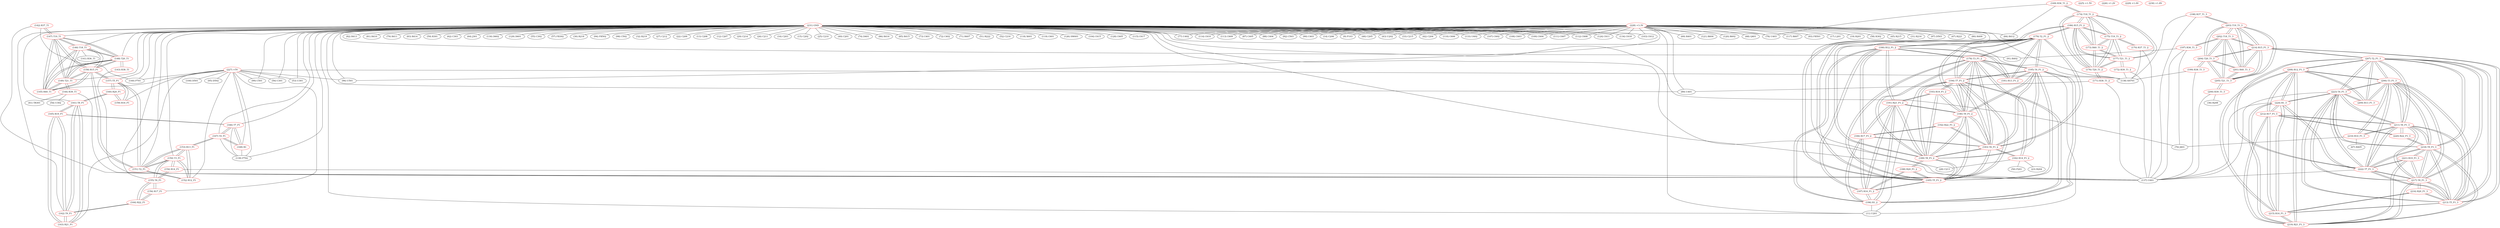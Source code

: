 graph {
	142 [label="(142) R37_T1" color=red]
	140 [label="(140) P701"]
	137 [label="(137) U601"]
	147 [label="(147) T19_T1"]
	143 [label="(143) R38_T1" color=red]
	137 [label="(137) U601"]
	148 [label="(148) T20_T1"]
	144 [label="(144) R39_T1" color=red]
	137 [label="(137) U601"]
	54 [label="(54) U302"]
	61 [label="(61) TR301"]
	149 [label="(149) T21_T1"]
	145 [label="(145) R40_T1" color=red]
	158 [label="(158) R15_P1"]
	146 [label="(146) T18_T1"]
	149 [label="(149) T21_T1"]
	148 [label="(148) T20_T1"]
	147 [label="(147) T19_T1"]
	146 [label="(146) T18_T1" color=red]
	141 [label="(141) R36_T1"]
	158 [label="(158) R15_P1"]
	149 [label="(149) T21_T1"]
	148 [label="(148) T20_T1"]
	147 [label="(147) T19_T1"]
	145 [label="(145) R40_T1"]
	147 [label="(147) T19_T1" color=red]
	142 [label="(142) R37_T1"]
	158 [label="(158) R15_P1"]
	146 [label="(146) T18_T1"]
	149 [label="(149) T21_T1"]
	148 [label="(148) T20_T1"]
	145 [label="(145) R40_T1"]
	148 [label="(148) T20_T1" color=red]
	143 [label="(143) R38_T1"]
	158 [label="(158) R15_P1"]
	146 [label="(146) T18_T1"]
	149 [label="(149) T21_T1"]
	147 [label="(147) T19_T1"]
	145 [label="(145) R40_T1"]
	149 [label="(149) T21_T1" color=red]
	144 [label="(144) R39_T1"]
	158 [label="(158) R15_P1"]
	146 [label="(146) T18_T1"]
	148 [label="(148) T20_T1"]
	147 [label="(147) T19_T1"]
	145 [label="(145) R40_T1"]
	150 [label="(150) T3_P1" color=red]
	154 [label="(154) R14_P1"]
	155 [label="(155) T6_P1"]
	153 [label="(153) R13_P1"]
	152 [label="(152) R12_P1"]
	151 [label="(151) T2_P1"]
	151 [label="(151) T2_P1" color=red]
	153 [label="(153) R13_P1"]
	150 [label="(150) T3_P1"]
	152 [label="(152) R12_P1"]
	157 [label="(157) T5_P1"]
	158 [label="(158) R15_P1"]
	152 [label="(152) R12_P1" color=red]
	153 [label="(153) R13_P1"]
	150 [label="(150) T3_P1"]
	151 [label="(151) T2_P1"]
	153 [label="(153) R13_P1" color=red]
	167 [label="(167) T4_P1"]
	150 [label="(150) T3_P1"]
	152 [label="(152) R12_P1"]
	151 [label="(151) T2_P1"]
	154 [label="(154) R14_P1" color=red]
	137 [label="(137) U601"]
	150 [label="(150) T3_P1"]
	155 [label="(155) T6_P1"]
	155 [label="(155) T6_P1" color=red]
	154 [label="(154) R14_P1"]
	150 [label="(150) T3_P1"]
	164 [label="(164) R22_P1"]
	156 [label="(156) R17_P1"]
	156 [label="(156) R17_P1" color=red]
	164 [label="(164) R22_P1"]
	155 [label="(155) T6_P1"]
	157 [label="(157) T5_P1" color=red]
	151 [label="(151) T2_P1"]
	158 [label="(158) R15_P1"]
	159 [label="(159) R16_P1"]
	160 [label="(160) R20_P1"]
	158 [label="(158) R15_P1" color=red]
	146 [label="(146) T18_T1"]
	149 [label="(149) T21_T1"]
	148 [label="(148) T20_T1"]
	147 [label="(147) T19_T1"]
	145 [label="(145) R40_T1"]
	151 [label="(151) T2_P1"]
	157 [label="(157) T5_P1"]
	159 [label="(159) R16_P1" color=red]
	157 [label="(157) T5_P1"]
	160 [label="(160) R20_P1"]
	160 [label="(160) R20_P1" color=red]
	161 [label="(161) T8_P1"]
	159 [label="(159) R16_P1"]
	157 [label="(157) T5_P1"]
	161 [label="(161) T8_P1" color=red]
	162 [label="(162) T9_P1"]
	163 [label="(163) R21_P1"]
	165 [label="(165) R19_P1"]
	160 [label="(160) R20_P1"]
	162 [label="(162) T9_P1" color=red]
	164 [label="(164) R22_P1"]
	163 [label="(163) R21_P1"]
	161 [label="(161) T8_P1"]
	165 [label="(165) R19_P1"]
	163 [label="(163) R21_P1" color=red]
	162 [label="(162) T9_P1"]
	161 [label="(161) T8_P1"]
	165 [label="(165) R19_P1"]
	164 [label="(164) R22_P1" color=red]
	162 [label="(162) T9_P1"]
	155 [label="(155) T6_P1"]
	156 [label="(156) R17_P1"]
	165 [label="(165) R19_P1" color=red]
	162 [label="(162) T9_P1"]
	163 [label="(163) R21_P1"]
	161 [label="(161) T8_P1"]
	166 [label="(166) T7_P1"]
	166 [label="(166) T7_P1" color=red]
	168 [label="(168) R1"]
	167 [label="(167) T4_P1"]
	139 [label="(139) P702"]
	165 [label="(165) R19_P1"]
	167 [label="(167) T4_P1" color=red]
	153 [label="(153) R13_P1"]
	168 [label="(168) R1"]
	166 [label="(166) T7_P1"]
	139 [label="(139) P702"]
	168 [label="(168) R1" color=red]
	167 [label="(167) T4_P1"]
	166 [label="(166) T7_P1"]
	139 [label="(139) P702"]
	169 [label="(169) R36_T1_2" color=red]
	84 [label="(84) R412"]
	78 [label="(78) U403"]
	174 [label="(174) T18_T1_2"]
	170 [label="(170) R37_T1_2" color=red]
	137 [label="(137) U601"]
	138 [label="(138) SH701"]
	175 [label="(175) T19_T1_2"]
	171 [label="(171) R38_T1_2" color=red]
	89 [label="(89) U401"]
	137 [label="(137) U601"]
	176 [label="(176) T20_T1_2"]
	172 [label="(172) R39_T1_2" color=red]
	137 [label="(137) U601"]
	138 [label="(138) SH701"]
	177 [label="(177) T21_T1_2"]
	173 [label="(173) R40_T1_2" color=red]
	186 [label="(186) R15_P1_2"]
	174 [label="(174) T18_T1_2"]
	177 [label="(177) T21_T1_2"]
	176 [label="(176) T20_T1_2"]
	175 [label="(175) T19_T1_2"]
	174 [label="(174) T18_T1_2" color=red]
	176 [label="(176) T20_T1_2"]
	175 [label="(175) T19_T1_2"]
	177 [label="(177) T21_T1_2"]
	169 [label="(169) R36_T1_2"]
	186 [label="(186) R15_P1_2"]
	173 [label="(173) R40_T1_2"]
	175 [label="(175) T19_T1_2" color=red]
	176 [label="(176) T20_T1_2"]
	174 [label="(174) T18_T1_2"]
	177 [label="(177) T21_T1_2"]
	170 [label="(170) R37_T1_2"]
	186 [label="(186) R15_P1_2"]
	173 [label="(173) R40_T1_2"]
	176 [label="(176) T20_T1_2" color=red]
	175 [label="(175) T19_T1_2"]
	174 [label="(174) T18_T1_2"]
	177 [label="(177) T21_T1_2"]
	171 [label="(171) R38_T1_2"]
	186 [label="(186) R15_P1_2"]
	173 [label="(173) R40_T1_2"]
	177 [label="(177) T21_T1_2" color=red]
	176 [label="(176) T20_T1_2"]
	175 [label="(175) T19_T1_2"]
	174 [label="(174) T18_T1_2"]
	172 [label="(172) R39_T1_2"]
	186 [label="(186) R15_P1_2"]
	173 [label="(173) R40_T1_2"]
	178 [label="(178) T3_P1_2" color=red]
	195 [label="(195) T4_P1_2"]
	194 [label="(194) T7_P1_2"]
	185 [label="(185) T5_P1_2"]
	190 [label="(190) T9_P1_2"]
	189 [label="(189) T8_P1_2"]
	183 [label="(183) T6_P1_2"]
	179 [label="(179) T2_P1_2"]
	182 [label="(182) R14_P1_2"]
	181 [label="(181) R13_P1_2"]
	180 [label="(180) R12_P1_2"]
	179 [label="(179) T2_P1_2" color=red]
	178 [label="(178) T3_P1_2"]
	195 [label="(195) T4_P1_2"]
	194 [label="(194) T7_P1_2"]
	185 [label="(185) T5_P1_2"]
	190 [label="(190) T9_P1_2"]
	189 [label="(189) T8_P1_2"]
	183 [label="(183) T6_P1_2"]
	181 [label="(181) R13_P1_2"]
	180 [label="(180) R12_P1_2"]
	186 [label="(186) R15_P1_2"]
	180 [label="(180) R12_P1_2" color=red]
	191 [label="(191) R21_P1_2"]
	187 [label="(187) R16_P1_2"]
	184 [label="(184) R17_P1_2"]
	196 [label="(196) R1_2"]
	181 [label="(181) R13_P1_2"]
	178 [label="(178) T3_P1_2"]
	179 [label="(179) T2_P1_2"]
	181 [label="(181) R13_P1_2" color=red]
	195 [label="(195) T4_P1_2"]
	178 [label="(178) T3_P1_2"]
	180 [label="(180) R12_P1_2"]
	179 [label="(179) T2_P1_2"]
	182 [label="(182) R14_P1_2" color=red]
	50 [label="(50) P201"]
	28 [label="(28) C213"]
	23 [label="(23) R204"]
	178 [label="(178) T3_P1_2"]
	183 [label="(183) T6_P1_2"]
	183 [label="(183) T6_P1_2" color=red]
	178 [label="(178) T3_P1_2"]
	195 [label="(195) T4_P1_2"]
	194 [label="(194) T7_P1_2"]
	185 [label="(185) T5_P1_2"]
	190 [label="(190) T9_P1_2"]
	189 [label="(189) T8_P1_2"]
	179 [label="(179) T2_P1_2"]
	182 [label="(182) R14_P1_2"]
	192 [label="(192) R22_P1_2"]
	184 [label="(184) R17_P1_2"]
	184 [label="(184) R17_P1_2" color=red]
	191 [label="(191) R21_P1_2"]
	187 [label="(187) R16_P1_2"]
	180 [label="(180) R12_P1_2"]
	196 [label="(196) R1_2"]
	192 [label="(192) R22_P1_2"]
	183 [label="(183) T6_P1_2"]
	185 [label="(185) T5_P1_2" color=red]
	178 [label="(178) T3_P1_2"]
	195 [label="(195) T4_P1_2"]
	194 [label="(194) T7_P1_2"]
	190 [label="(190) T9_P1_2"]
	189 [label="(189) T8_P1_2"]
	183 [label="(183) T6_P1_2"]
	179 [label="(179) T2_P1_2"]
	186 [label="(186) R15_P1_2"]
	187 [label="(187) R16_P1_2"]
	188 [label="(188) R20_P1_2"]
	186 [label="(186) R15_P1_2" color=red]
	174 [label="(174) T18_T1_2"]
	177 [label="(177) T21_T1_2"]
	176 [label="(176) T20_T1_2"]
	175 [label="(175) T19_T1_2"]
	173 [label="(173) R40_T1_2"]
	179 [label="(179) T2_P1_2"]
	185 [label="(185) T5_P1_2"]
	187 [label="(187) R16_P1_2" color=red]
	191 [label="(191) R21_P1_2"]
	180 [label="(180) R12_P1_2"]
	184 [label="(184) R17_P1_2"]
	196 [label="(196) R1_2"]
	185 [label="(185) T5_P1_2"]
	188 [label="(188) R20_P1_2"]
	188 [label="(188) R20_P1_2" color=red]
	189 [label="(189) T8_P1_2"]
	187 [label="(187) R16_P1_2"]
	185 [label="(185) T5_P1_2"]
	189 [label="(189) T8_P1_2" color=red]
	178 [label="(178) T3_P1_2"]
	195 [label="(195) T4_P1_2"]
	194 [label="(194) T7_P1_2"]
	185 [label="(185) T5_P1_2"]
	190 [label="(190) T9_P1_2"]
	183 [label="(183) T6_P1_2"]
	179 [label="(179) T2_P1_2"]
	191 [label="(191) R21_P1_2"]
	193 [label="(193) R19_P1_2"]
	188 [label="(188) R20_P1_2"]
	190 [label="(190) T9_P1_2" color=red]
	192 [label="(192) R22_P1_2"]
	178 [label="(178) T3_P1_2"]
	195 [label="(195) T4_P1_2"]
	194 [label="(194) T7_P1_2"]
	185 [label="(185) T5_P1_2"]
	189 [label="(189) T8_P1_2"]
	183 [label="(183) T6_P1_2"]
	179 [label="(179) T2_P1_2"]
	191 [label="(191) R21_P1_2"]
	193 [label="(193) R19_P1_2"]
	191 [label="(191) R21_P1_2" color=red]
	187 [label="(187) R16_P1_2"]
	180 [label="(180) R12_P1_2"]
	184 [label="(184) R17_P1_2"]
	196 [label="(196) R1_2"]
	190 [label="(190) T9_P1_2"]
	189 [label="(189) T8_P1_2"]
	193 [label="(193) R19_P1_2"]
	192 [label="(192) R22_P1_2" color=red]
	190 [label="(190) T9_P1_2"]
	183 [label="(183) T6_P1_2"]
	184 [label="(184) R17_P1_2"]
	193 [label="(193) R19_P1_2" color=red]
	190 [label="(190) T9_P1_2"]
	191 [label="(191) R21_P1_2"]
	189 [label="(189) T8_P1_2"]
	194 [label="(194) T7_P1_2"]
	194 [label="(194) T7_P1_2" color=red]
	178 [label="(178) T3_P1_2"]
	195 [label="(195) T4_P1_2"]
	185 [label="(185) T5_P1_2"]
	190 [label="(190) T9_P1_2"]
	189 [label="(189) T8_P1_2"]
	183 [label="(183) T6_P1_2"]
	179 [label="(179) T2_P1_2"]
	196 [label="(196) R1_2"]
	11 [label="(11) U201"]
	193 [label="(193) R19_P1_2"]
	195 [label="(195) T4_P1_2" color=red]
	178 [label="(178) T3_P1_2"]
	194 [label="(194) T7_P1_2"]
	185 [label="(185) T5_P1_2"]
	190 [label="(190) T9_P1_2"]
	189 [label="(189) T8_P1_2"]
	183 [label="(183) T6_P1_2"]
	179 [label="(179) T2_P1_2"]
	181 [label="(181) R13_P1_2"]
	196 [label="(196) R1_2"]
	11 [label="(11) U201"]
	196 [label="(196) R1_2" color=red]
	195 [label="(195) T4_P1_2"]
	194 [label="(194) T7_P1_2"]
	11 [label="(11) U201"]
	191 [label="(191) R21_P1_2"]
	187 [label="(187) R16_P1_2"]
	180 [label="(180) R12_P1_2"]
	184 [label="(184) R17_P1_2"]
	197 [label="(197) R36_T1_3" color=red]
	76 [label="(76) J401"]
	137 [label="(137) U601"]
	91 [label="(91) R402"]
	202 [label="(202) T18_T1_3"]
	198 [label="(198) R37_T1_3" color=red]
	137 [label="(137) U601"]
	138 [label="(138) SH701"]
	203 [label="(203) T19_T1_3"]
	199 [label="(199) R38_T1_3" color=red]
	137 [label="(137) U601"]
	138 [label="(138) SH701"]
	204 [label="(204) T20_T1_3"]
	200 [label="(200) R39_T1_3" color=red]
	36 [label="(36) R208"]
	137 [label="(137) U601"]
	205 [label="(205) T21_T1_3"]
	201 [label="(201) R40_T1_3" color=red]
	214 [label="(214) R15_P1_3"]
	202 [label="(202) T18_T1_3"]
	205 [label="(205) T21_T1_3"]
	204 [label="(204) T20_T1_3"]
	203 [label="(203) T19_T1_3"]
	202 [label="(202) T18_T1_3" color=red]
	204 [label="(204) T20_T1_3"]
	203 [label="(203) T19_T1_3"]
	205 [label="(205) T21_T1_3"]
	197 [label="(197) R36_T1_3"]
	214 [label="(214) R15_P1_3"]
	201 [label="(201) R40_T1_3"]
	203 [label="(203) T19_T1_3" color=red]
	204 [label="(204) T20_T1_3"]
	202 [label="(202) T18_T1_3"]
	205 [label="(205) T21_T1_3"]
	198 [label="(198) R37_T1_3"]
	214 [label="(214) R15_P1_3"]
	201 [label="(201) R40_T1_3"]
	204 [label="(204) T20_T1_3" color=red]
	203 [label="(203) T19_T1_3"]
	202 [label="(202) T18_T1_3"]
	205 [label="(205) T21_T1_3"]
	199 [label="(199) R38_T1_3"]
	214 [label="(214) R15_P1_3"]
	201 [label="(201) R40_T1_3"]
	205 [label="(205) T21_T1_3" color=red]
	204 [label="(204) T20_T1_3"]
	203 [label="(203) T19_T1_3"]
	202 [label="(202) T18_T1_3"]
	200 [label="(200) R39_T1_3"]
	214 [label="(214) R15_P1_3"]
	201 [label="(201) R40_T1_3"]
	206 [label="(206) T3_P1_3" color=red]
	223 [label="(223) T4_P1_3"]
	222 [label="(222) T7_P1_3"]
	213 [label="(213) T5_P1_3"]
	218 [label="(218) T9_P1_3"]
	217 [label="(217) T8_P1_3"]
	211 [label="(211) T6_P1_3"]
	207 [label="(207) T2_P1_3"]
	210 [label="(210) R14_P1_3"]
	209 [label="(209) R13_P1_3"]
	208 [label="(208) R12_P1_3"]
	207 [label="(207) T2_P1_3" color=red]
	206 [label="(206) T3_P1_3"]
	223 [label="(223) T4_P1_3"]
	222 [label="(222) T7_P1_3"]
	213 [label="(213) T5_P1_3"]
	218 [label="(218) T9_P1_3"]
	217 [label="(217) T8_P1_3"]
	211 [label="(211) T6_P1_3"]
	209 [label="(209) R13_P1_3"]
	208 [label="(208) R12_P1_3"]
	214 [label="(214) R15_P1_3"]
	208 [label="(208) R12_P1_3" color=red]
	219 [label="(219) R21_P1_3"]
	215 [label="(215) R16_P1_3"]
	212 [label="(212) R17_P1_3"]
	224 [label="(224) R1_3"]
	209 [label="(209) R13_P1_3"]
	206 [label="(206) T3_P1_3"]
	207 [label="(207) T2_P1_3"]
	209 [label="(209) R13_P1_3" color=red]
	223 [label="(223) T4_P1_3"]
	206 [label="(206) T3_P1_3"]
	208 [label="(208) R12_P1_3"]
	207 [label="(207) T2_P1_3"]
	210 [label="(210) R14_P1_3" color=red]
	76 [label="(76) J401"]
	67 [label="(67) R405"]
	206 [label="(206) T3_P1_3"]
	211 [label="(211) T6_P1_3"]
	211 [label="(211) T6_P1_3" color=red]
	206 [label="(206) T3_P1_3"]
	223 [label="(223) T4_P1_3"]
	222 [label="(222) T7_P1_3"]
	213 [label="(213) T5_P1_3"]
	218 [label="(218) T9_P1_3"]
	217 [label="(217) T8_P1_3"]
	207 [label="(207) T2_P1_3"]
	210 [label="(210) R14_P1_3"]
	220 [label="(220) R22_P1_3"]
	212 [label="(212) R17_P1_3"]
	212 [label="(212) R17_P1_3" color=red]
	219 [label="(219) R21_P1_3"]
	215 [label="(215) R16_P1_3"]
	208 [label="(208) R12_P1_3"]
	224 [label="(224) R1_3"]
	220 [label="(220) R22_P1_3"]
	211 [label="(211) T6_P1_3"]
	213 [label="(213) T5_P1_3" color=red]
	206 [label="(206) T3_P1_3"]
	223 [label="(223) T4_P1_3"]
	222 [label="(222) T7_P1_3"]
	218 [label="(218) T9_P1_3"]
	217 [label="(217) T8_P1_3"]
	211 [label="(211) T6_P1_3"]
	207 [label="(207) T2_P1_3"]
	214 [label="(214) R15_P1_3"]
	215 [label="(215) R16_P1_3"]
	216 [label="(216) R20_P1_3"]
	214 [label="(214) R15_P1_3" color=red]
	202 [label="(202) T18_T1_3"]
	205 [label="(205) T21_T1_3"]
	204 [label="(204) T20_T1_3"]
	203 [label="(203) T19_T1_3"]
	201 [label="(201) R40_T1_3"]
	207 [label="(207) T2_P1_3"]
	213 [label="(213) T5_P1_3"]
	215 [label="(215) R16_P1_3" color=red]
	219 [label="(219) R21_P1_3"]
	208 [label="(208) R12_P1_3"]
	212 [label="(212) R17_P1_3"]
	224 [label="(224) R1_3"]
	213 [label="(213) T5_P1_3"]
	216 [label="(216) R20_P1_3"]
	216 [label="(216) R20_P1_3" color=red]
	217 [label="(217) T8_P1_3"]
	215 [label="(215) R16_P1_3"]
	213 [label="(213) T5_P1_3"]
	217 [label="(217) T8_P1_3" color=red]
	206 [label="(206) T3_P1_3"]
	223 [label="(223) T4_P1_3"]
	222 [label="(222) T7_P1_3"]
	213 [label="(213) T5_P1_3"]
	218 [label="(218) T9_P1_3"]
	211 [label="(211) T6_P1_3"]
	207 [label="(207) T2_P1_3"]
	219 [label="(219) R21_P1_3"]
	221 [label="(221) R19_P1_3"]
	216 [label="(216) R20_P1_3"]
	218 [label="(218) T9_P1_3" color=red]
	220 [label="(220) R22_P1_3"]
	206 [label="(206) T3_P1_3"]
	223 [label="(223) T4_P1_3"]
	222 [label="(222) T7_P1_3"]
	213 [label="(213) T5_P1_3"]
	217 [label="(217) T8_P1_3"]
	211 [label="(211) T6_P1_3"]
	207 [label="(207) T2_P1_3"]
	219 [label="(219) R21_P1_3"]
	221 [label="(221) R19_P1_3"]
	219 [label="(219) R21_P1_3" color=red]
	215 [label="(215) R16_P1_3"]
	208 [label="(208) R12_P1_3"]
	212 [label="(212) R17_P1_3"]
	224 [label="(224) R1_3"]
	218 [label="(218) T9_P1_3"]
	217 [label="(217) T8_P1_3"]
	221 [label="(221) R19_P1_3"]
	220 [label="(220) R22_P1_3" color=red]
	218 [label="(218) T9_P1_3"]
	211 [label="(211) T6_P1_3"]
	212 [label="(212) R17_P1_3"]
	221 [label="(221) R19_P1_3" color=red]
	218 [label="(218) T9_P1_3"]
	219 [label="(219) R21_P1_3"]
	217 [label="(217) T8_P1_3"]
	222 [label="(222) T7_P1_3"]
	222 [label="(222) T7_P1_3" color=red]
	206 [label="(206) T3_P1_3"]
	223 [label="(223) T4_P1_3"]
	213 [label="(213) T5_P1_3"]
	218 [label="(218) T9_P1_3"]
	217 [label="(217) T8_P1_3"]
	211 [label="(211) T6_P1_3"]
	207 [label="(207) T2_P1_3"]
	224 [label="(224) R1_3"]
	137 [label="(137) U601"]
	221 [label="(221) R19_P1_3"]
	223 [label="(223) T4_P1_3" color=red]
	206 [label="(206) T3_P1_3"]
	222 [label="(222) T7_P1_3"]
	213 [label="(213) T5_P1_3"]
	218 [label="(218) T9_P1_3"]
	217 [label="(217) T8_P1_3"]
	211 [label="(211) T6_P1_3"]
	207 [label="(207) T2_P1_3"]
	209 [label="(209) R13_P1_3"]
	224 [label="(224) R1_3"]
	137 [label="(137) U601"]
	224 [label="(224) R1_3" color=red]
	223 [label="(223) T4_P1_3"]
	222 [label="(222) T7_P1_3"]
	137 [label="(137) U601"]
	219 [label="(219) R21_P1_3"]
	215 [label="(215) R16_P1_3"]
	208 [label="(208) R12_P1_3"]
	212 [label="(212) R17_P1_3"]
	225 [label="(225) +1.5V" color=red]
	226 [label="(226) +1.2V" color=red]
	227 [label="(227) +5V" color=red]
	140 [label="(140) P701"]
	139 [label="(139) P702"]
	99 [label="(99) C501"]
	100 [label="(100) D501"]
	96 [label="(96) U501"]
	95 [label="(95) D502"]
	138 [label="(138) SH701"]
	56 [label="(56) C301"]
	53 [label="(53) U301"]
	145 [label="(145) R40_T1"]
	163 [label="(163) R21_P1"]
	159 [label="(159) R16_P1"]
	152 [label="(152) R12_P1"]
	156 [label="(156) R17_P1"]
	168 [label="(168) R1"]
	228 [label="(228) +3.3V" color=red]
	96 [label="(96) U501"]
	69 [label="(69) R401"]
	103 [label="(103) C612"]
	77 [label="(77) U402"]
	121 [label="(121) R604"]
	120 [label="(120) R602"]
	68 [label="(68) Q401"]
	117 [label="(117) R607"]
	114 [label="(114) C610"]
	113 [label="(113) C609"]
	87 [label="(87) C405"]
	88 [label="(88) C404"]
	78 [label="(78) U403"]
	92 [label="(92) C503"]
	93 [label="(93) FB501"]
	89 [label="(89) U401"]
	90 [label="(90) C403"]
	11 [label="(11) U201"]
	14 [label="(14) C206"]
	17 [label="(17) L201"]
	19 [label="(19) R201"]
	9 [label="(9) P103"]
	138 [label="(138) SH701"]
	58 [label="(58) R302"]
	48 [label="(48) C205"]
	43 [label="(43) U202"]
	45 [label="(45) R215"]
	31 [label="(31) R216"]
	33 [label="(33) C215"]
	97 [label="(97) D503"]
	42 [label="(42) C204"]
	47 [label="(47) R221"]
	110 [label="(110) C606"]
	133 [label="(133) U602"]
	107 [label="(107) C602"]
	108 [label="(108) C603"]
	109 [label="(109) C604"]
	137 [label="(137) U601"]
	111 [label="(111) C607"]
	112 [label="(112) C608"]
	124 [label="(124) C611"]
	80 [label="(80) R409"]
	134 [label="(134) C618"]
	84 [label="(84) R412"]
	229 [label="(229) +1.0V" color=red]
	230 [label="(230) +1.8V" color=red]
	231 [label="(231) GND" color=red]
	82 [label="(82) R413"]
	81 [label="(81) R410"]
	79 [label="(79) R411"]
	78 [label="(78) U403"]
	138 [label="(138) SH701"]
	83 [label="(83) R414"]
	59 [label="(59) R301"]
	62 [label="(62) C303"]
	137 [label="(137) U601"]
	64 [label="(64) J301"]
	130 [label="(130) D602"]
	129 [label="(129) D601"]
	55 [label="(55) C302"]
	139 [label="(139) P702"]
	56 [label="(56) C301"]
	57 [label="(57) FB302"]
	53 [label="(53) U301"]
	134 [label="(134) C618"]
	133 [label="(133) U602"]
	30 [label="(30) R218"]
	140 [label="(140) P701"]
	96 [label="(96) U501"]
	94 [label="(94) FB502"]
	98 [label="(98) C502"]
	33 [label="(33) C215"]
	32 [label="(32) R219"]
	27 [label="(27) C212"]
	22 [label="(22) C209"]
	11 [label="(11) U201"]
	14 [label="(14) C206"]
	13 [label="(13) C208"]
	12 [label="(12) C207"]
	28 [label="(28) C213"]
	29 [label="(29) C214"]
	43 [label="(43) U202"]
	42 [label="(42) C204"]
	26 [label="(26) C211"]
	16 [label="(16) C203"]
	15 [label="(15) C202"]
	25 [label="(25) C210"]
	77 [label="(77) U402"]
	76 [label="(76) J401"]
	48 [label="(48) C205"]
	49 [label="(49) C201"]
	74 [label="(74) D401"]
	87 [label="(87) C405"]
	86 [label="(86) R416"]
	85 [label="(85) R415"]
	73 [label="(73) C401"]
	72 [label="(72) C402"]
	71 [label="(71) R407"]
	92 [label="(92) C503"]
	99 [label="(99) C501"]
	51 [label="(51) R222"]
	52 [label="(52) C216"]
	91 [label="(91) R402"]
	90 [label="(90) C403"]
	89 [label="(89) U401"]
	88 [label="(88) C404"]
	111 [label="(111) C607"]
	110 [label="(110) C606"]
	107 [label="(107) C602"]
	103 [label="(103) C612"]
	118 [label="(118) X601"]
	124 [label="(124) C611"]
	119 [label="(119) C601"]
	126 [label="(126) SW601"]
	109 [label="(109) C604"]
	108 [label="(108) C603"]
	104 [label="(104) C615"]
	128 [label="(128) C605"]
	9 [label="(9) P103"]
	115 [label="(115) C617"]
	114 [label="(114) C610"]
	112 [label="(112) C608"]
	113 [label="(113) C609"]
	148 [label="(148) T20_T1"]
	147 [label="(147) T19_T1"]
	146 [label="(146) T18_T1"]
	149 [label="(149) T21_T1"]
	150 [label="(150) T3_P1"]
	167 [label="(167) T4_P1"]
	166 [label="(166) T7_P1"]
	157 [label="(157) T5_P1"]
	162 [label="(162) T9_P1"]
	161 [label="(161) T8_P1"]
	155 [label="(155) T6_P1"]
	151 [label="(151) T2_P1"]
	142 -- 140
	142 -- 137
	142 -- 147
	143 -- 137
	143 -- 148
	144 -- 137
	144 -- 54
	144 -- 61
	144 -- 149
	145 -- 158
	145 -- 146
	145 -- 149
	145 -- 148
	145 -- 147
	146 -- 141
	146 -- 158
	146 -- 149
	146 -- 148
	146 -- 147
	146 -- 145
	147 -- 142
	147 -- 158
	147 -- 146
	147 -- 149
	147 -- 148
	147 -- 145
	148 -- 143
	148 -- 158
	148 -- 146
	148 -- 149
	148 -- 147
	148 -- 145
	149 -- 144
	149 -- 158
	149 -- 146
	149 -- 148
	149 -- 147
	149 -- 145
	150 -- 154
	150 -- 155
	150 -- 153
	150 -- 152
	150 -- 151
	151 -- 153
	151 -- 150
	151 -- 152
	151 -- 157
	151 -- 158
	152 -- 153
	152 -- 150
	152 -- 151
	153 -- 167
	153 -- 150
	153 -- 152
	153 -- 151
	154 -- 137
	154 -- 150
	154 -- 155
	155 -- 154
	155 -- 150
	155 -- 164
	155 -- 156
	156 -- 164
	156 -- 155
	157 -- 151
	157 -- 158
	157 -- 159
	157 -- 160
	158 -- 146
	158 -- 149
	158 -- 148
	158 -- 147
	158 -- 145
	158 -- 151
	158 -- 157
	159 -- 157
	159 -- 160
	160 -- 161
	160 -- 159
	160 -- 157
	161 -- 162
	161 -- 163
	161 -- 165
	161 -- 160
	162 -- 164
	162 -- 163
	162 -- 161
	162 -- 165
	163 -- 162
	163 -- 161
	163 -- 165
	164 -- 162
	164 -- 155
	164 -- 156
	165 -- 162
	165 -- 163
	165 -- 161
	165 -- 166
	166 -- 168
	166 -- 167
	166 -- 139
	166 -- 165
	167 -- 153
	167 -- 168
	167 -- 166
	167 -- 139
	168 -- 167
	168 -- 166
	168 -- 139
	169 -- 84
	169 -- 78
	169 -- 174
	170 -- 137
	170 -- 138
	170 -- 175
	171 -- 89
	171 -- 137
	171 -- 176
	172 -- 137
	172 -- 138
	172 -- 177
	173 -- 186
	173 -- 174
	173 -- 177
	173 -- 176
	173 -- 175
	174 -- 176
	174 -- 175
	174 -- 177
	174 -- 169
	174 -- 186
	174 -- 173
	175 -- 176
	175 -- 174
	175 -- 177
	175 -- 170
	175 -- 186
	175 -- 173
	176 -- 175
	176 -- 174
	176 -- 177
	176 -- 171
	176 -- 186
	176 -- 173
	177 -- 176
	177 -- 175
	177 -- 174
	177 -- 172
	177 -- 186
	177 -- 173
	178 -- 195
	178 -- 194
	178 -- 185
	178 -- 190
	178 -- 189
	178 -- 183
	178 -- 179
	178 -- 182
	178 -- 181
	178 -- 180
	179 -- 178
	179 -- 195
	179 -- 194
	179 -- 185
	179 -- 190
	179 -- 189
	179 -- 183
	179 -- 181
	179 -- 180
	179 -- 186
	180 -- 191
	180 -- 187
	180 -- 184
	180 -- 196
	180 -- 181
	180 -- 178
	180 -- 179
	181 -- 195
	181 -- 178
	181 -- 180
	181 -- 179
	182 -- 50
	182 -- 28
	182 -- 23
	182 -- 178
	182 -- 183
	183 -- 178
	183 -- 195
	183 -- 194
	183 -- 185
	183 -- 190
	183 -- 189
	183 -- 179
	183 -- 182
	183 -- 192
	183 -- 184
	184 -- 191
	184 -- 187
	184 -- 180
	184 -- 196
	184 -- 192
	184 -- 183
	185 -- 178
	185 -- 195
	185 -- 194
	185 -- 190
	185 -- 189
	185 -- 183
	185 -- 179
	185 -- 186
	185 -- 187
	185 -- 188
	186 -- 174
	186 -- 177
	186 -- 176
	186 -- 175
	186 -- 173
	186 -- 179
	186 -- 185
	187 -- 191
	187 -- 180
	187 -- 184
	187 -- 196
	187 -- 185
	187 -- 188
	188 -- 189
	188 -- 187
	188 -- 185
	189 -- 178
	189 -- 195
	189 -- 194
	189 -- 185
	189 -- 190
	189 -- 183
	189 -- 179
	189 -- 191
	189 -- 193
	189 -- 188
	190 -- 192
	190 -- 178
	190 -- 195
	190 -- 194
	190 -- 185
	190 -- 189
	190 -- 183
	190 -- 179
	190 -- 191
	190 -- 193
	191 -- 187
	191 -- 180
	191 -- 184
	191 -- 196
	191 -- 190
	191 -- 189
	191 -- 193
	192 -- 190
	192 -- 183
	192 -- 184
	193 -- 190
	193 -- 191
	193 -- 189
	193 -- 194
	194 -- 178
	194 -- 195
	194 -- 185
	194 -- 190
	194 -- 189
	194 -- 183
	194 -- 179
	194 -- 196
	194 -- 11
	194 -- 193
	195 -- 178
	195 -- 194
	195 -- 185
	195 -- 190
	195 -- 189
	195 -- 183
	195 -- 179
	195 -- 181
	195 -- 196
	195 -- 11
	196 -- 195
	196 -- 194
	196 -- 11
	196 -- 191
	196 -- 187
	196 -- 180
	196 -- 184
	197 -- 76
	197 -- 137
	197 -- 91
	197 -- 202
	198 -- 137
	198 -- 138
	198 -- 203
	199 -- 137
	199 -- 138
	199 -- 204
	200 -- 36
	200 -- 137
	200 -- 205
	201 -- 214
	201 -- 202
	201 -- 205
	201 -- 204
	201 -- 203
	202 -- 204
	202 -- 203
	202 -- 205
	202 -- 197
	202 -- 214
	202 -- 201
	203 -- 204
	203 -- 202
	203 -- 205
	203 -- 198
	203 -- 214
	203 -- 201
	204 -- 203
	204 -- 202
	204 -- 205
	204 -- 199
	204 -- 214
	204 -- 201
	205 -- 204
	205 -- 203
	205 -- 202
	205 -- 200
	205 -- 214
	205 -- 201
	206 -- 223
	206 -- 222
	206 -- 213
	206 -- 218
	206 -- 217
	206 -- 211
	206 -- 207
	206 -- 210
	206 -- 209
	206 -- 208
	207 -- 206
	207 -- 223
	207 -- 222
	207 -- 213
	207 -- 218
	207 -- 217
	207 -- 211
	207 -- 209
	207 -- 208
	207 -- 214
	208 -- 219
	208 -- 215
	208 -- 212
	208 -- 224
	208 -- 209
	208 -- 206
	208 -- 207
	209 -- 223
	209 -- 206
	209 -- 208
	209 -- 207
	210 -- 76
	210 -- 67
	210 -- 206
	210 -- 211
	211 -- 206
	211 -- 223
	211 -- 222
	211 -- 213
	211 -- 218
	211 -- 217
	211 -- 207
	211 -- 210
	211 -- 220
	211 -- 212
	212 -- 219
	212 -- 215
	212 -- 208
	212 -- 224
	212 -- 220
	212 -- 211
	213 -- 206
	213 -- 223
	213 -- 222
	213 -- 218
	213 -- 217
	213 -- 211
	213 -- 207
	213 -- 214
	213 -- 215
	213 -- 216
	214 -- 202
	214 -- 205
	214 -- 204
	214 -- 203
	214 -- 201
	214 -- 207
	214 -- 213
	215 -- 219
	215 -- 208
	215 -- 212
	215 -- 224
	215 -- 213
	215 -- 216
	216 -- 217
	216 -- 215
	216 -- 213
	217 -- 206
	217 -- 223
	217 -- 222
	217 -- 213
	217 -- 218
	217 -- 211
	217 -- 207
	217 -- 219
	217 -- 221
	217 -- 216
	218 -- 220
	218 -- 206
	218 -- 223
	218 -- 222
	218 -- 213
	218 -- 217
	218 -- 211
	218 -- 207
	218 -- 219
	218 -- 221
	219 -- 215
	219 -- 208
	219 -- 212
	219 -- 224
	219 -- 218
	219 -- 217
	219 -- 221
	220 -- 218
	220 -- 211
	220 -- 212
	221 -- 218
	221 -- 219
	221 -- 217
	221 -- 222
	222 -- 206
	222 -- 223
	222 -- 213
	222 -- 218
	222 -- 217
	222 -- 211
	222 -- 207
	222 -- 224
	222 -- 137
	222 -- 221
	223 -- 206
	223 -- 222
	223 -- 213
	223 -- 218
	223 -- 217
	223 -- 211
	223 -- 207
	223 -- 209
	223 -- 224
	223 -- 137
	224 -- 223
	224 -- 222
	224 -- 137
	224 -- 219
	224 -- 215
	224 -- 208
	224 -- 212
	227 -- 140
	227 -- 139
	227 -- 99
	227 -- 100
	227 -- 96
	227 -- 95
	227 -- 138
	227 -- 56
	227 -- 53
	227 -- 145
	227 -- 163
	227 -- 159
	227 -- 152
	227 -- 156
	227 -- 168
	228 -- 96
	228 -- 69
	228 -- 103
	228 -- 77
	228 -- 121
	228 -- 120
	228 -- 68
	228 -- 117
	228 -- 114
	228 -- 113
	228 -- 87
	228 -- 88
	228 -- 78
	228 -- 92
	228 -- 93
	228 -- 89
	228 -- 90
	228 -- 11
	228 -- 14
	228 -- 17
	228 -- 19
	228 -- 9
	228 -- 138
	228 -- 58
	228 -- 48
	228 -- 43
	228 -- 45
	228 -- 31
	228 -- 33
	228 -- 97
	228 -- 42
	228 -- 47
	228 -- 110
	228 -- 133
	228 -- 107
	228 -- 108
	228 -- 109
	228 -- 137
	228 -- 111
	228 -- 112
	228 -- 124
	228 -- 80
	228 -- 134
	228 -- 84
	231 -- 82
	231 -- 81
	231 -- 79
	231 -- 78
	231 -- 138
	231 -- 83
	231 -- 59
	231 -- 62
	231 -- 137
	231 -- 64
	231 -- 130
	231 -- 129
	231 -- 55
	231 -- 139
	231 -- 56
	231 -- 57
	231 -- 53
	231 -- 134
	231 -- 133
	231 -- 30
	231 -- 140
	231 -- 96
	231 -- 94
	231 -- 98
	231 -- 33
	231 -- 32
	231 -- 27
	231 -- 22
	231 -- 11
	231 -- 14
	231 -- 13
	231 -- 12
	231 -- 28
	231 -- 29
	231 -- 43
	231 -- 42
	231 -- 26
	231 -- 16
	231 -- 15
	231 -- 25
	231 -- 77
	231 -- 76
	231 -- 48
	231 -- 49
	231 -- 74
	231 -- 87
	231 -- 86
	231 -- 85
	231 -- 73
	231 -- 72
	231 -- 71
	231 -- 92
	231 -- 99
	231 -- 51
	231 -- 52
	231 -- 91
	231 -- 90
	231 -- 89
	231 -- 88
	231 -- 111
	231 -- 110
	231 -- 107
	231 -- 103
	231 -- 118
	231 -- 124
	231 -- 119
	231 -- 126
	231 -- 109
	231 -- 108
	231 -- 104
	231 -- 128
	231 -- 9
	231 -- 115
	231 -- 114
	231 -- 112
	231 -- 113
	231 -- 148
	231 -- 147
	231 -- 146
	231 -- 149
	231 -- 150
	231 -- 167
	231 -- 166
	231 -- 157
	231 -- 162
	231 -- 161
	231 -- 155
	231 -- 151
}